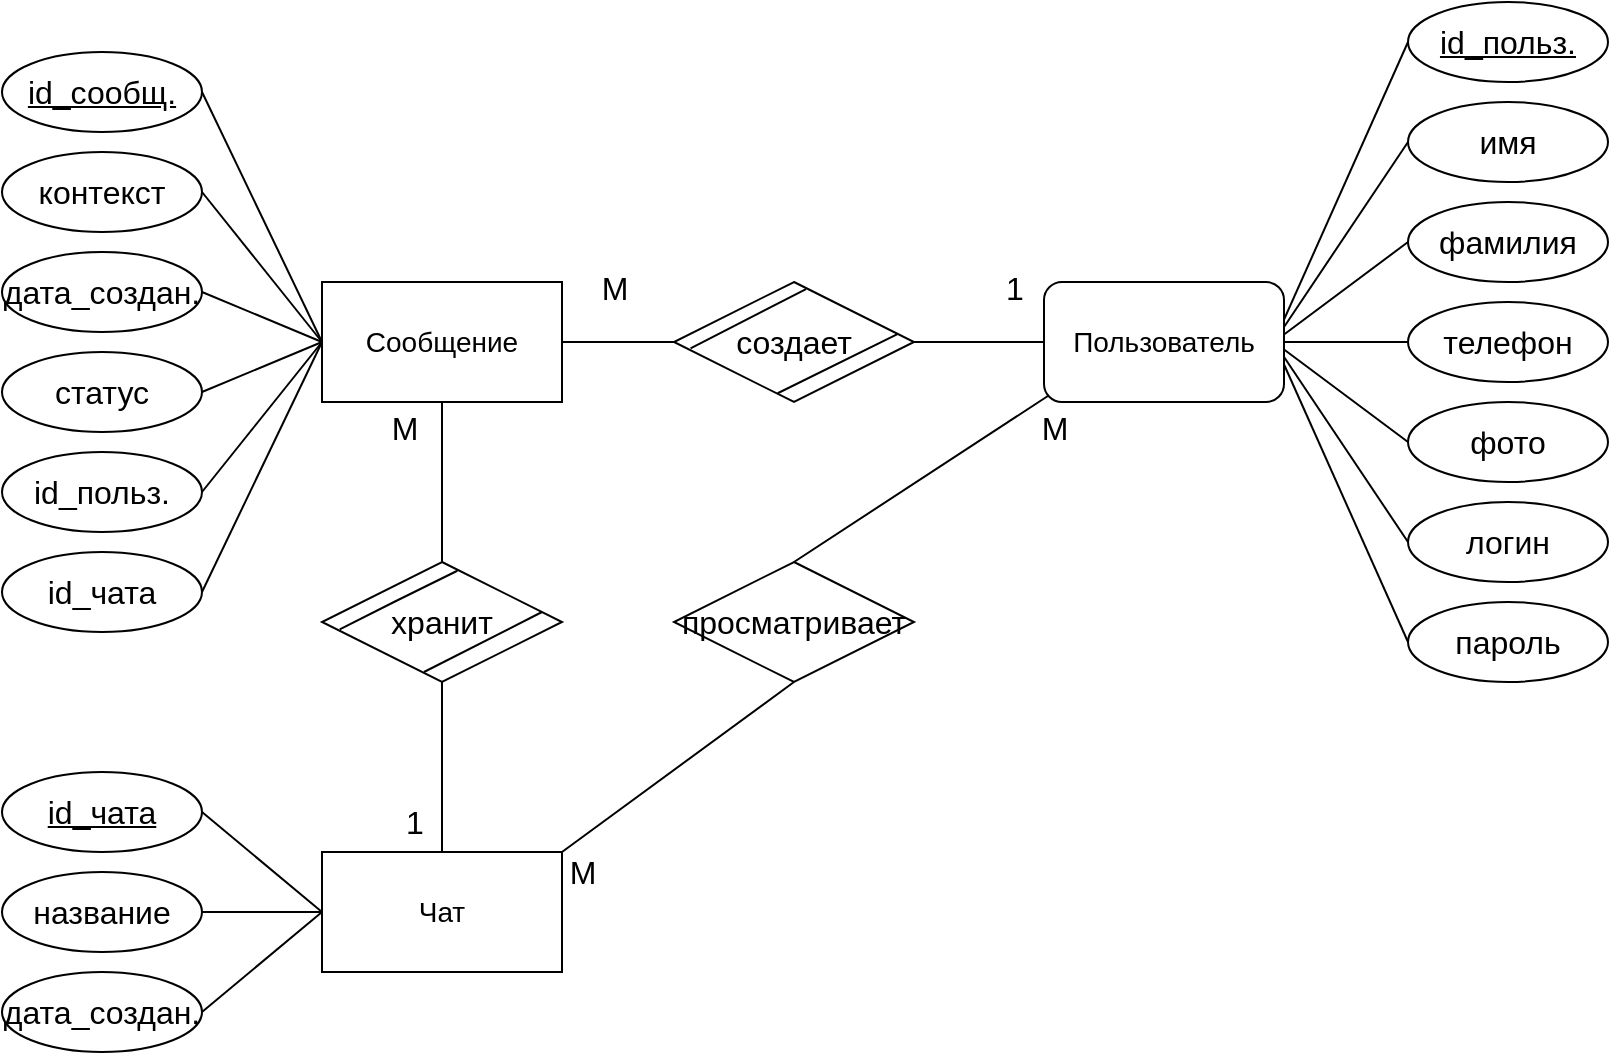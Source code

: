 <mxfile version="22.0.8" type="device">
  <diagram name="Страница 1" id="qDaDormUYRjJo0ni8xrU">
    <mxGraphModel dx="641" dy="656" grid="1" gridSize="10" guides="1" tooltips="1" connect="1" arrows="1" fold="1" page="1" pageScale="1" pageWidth="827" pageHeight="1169" math="0" shadow="0">
      <root>
        <mxCell id="0" />
        <mxCell id="1" parent="0" />
        <mxCell id="ldx6cIzlUPnjnjzgcDRy-74" value="Пользователь" style="shape=ext;margin=3;double=1;whiteSpace=wrap;html=1;align=center;fontSize=16;" parent="1" vertex="1">
          <mxGeometry x="650" y="205" width="110" height="50" as="geometry" />
        </mxCell>
        <mxCell id="ldx6cIzlUPnjnjzgcDRy-75" value="Чат" style="shape=ext;margin=3;double=1;whiteSpace=wrap;html=1;align=center;fontSize=16;" parent="1" vertex="1">
          <mxGeometry x="284" y="485" width="120" height="60" as="geometry" />
        </mxCell>
        <mxCell id="ldx6cIzlUPnjnjzgcDRy-76" value="Сообщение" style="shape=ext;margin=3;double=1;whiteSpace=wrap;html=1;align=center;fontSize=16;" parent="1" vertex="1">
          <mxGeometry x="284" y="200" width="120" height="60" as="geometry" />
        </mxCell>
        <mxCell id="ldx6cIzlUPnjnjzgcDRy-82" value="id_польз." style="ellipse;whiteSpace=wrap;html=1;align=center;fontStyle=4;fontSize=16;" parent="1" vertex="1">
          <mxGeometry x="827" y="60" width="100" height="40" as="geometry" />
        </mxCell>
        <mxCell id="ldx6cIzlUPnjnjzgcDRy-83" value="имя" style="ellipse;whiteSpace=wrap;html=1;align=center;fontSize=16;" parent="1" vertex="1">
          <mxGeometry x="827" y="110" width="100" height="40" as="geometry" />
        </mxCell>
        <mxCell id="ldx6cIzlUPnjnjzgcDRy-85" value="фамилия" style="ellipse;whiteSpace=wrap;html=1;align=center;fontSize=16;" parent="1" vertex="1">
          <mxGeometry x="827" y="160" width="100" height="40" as="geometry" />
        </mxCell>
        <mxCell id="ldx6cIzlUPnjnjzgcDRy-86" value="телефон" style="ellipse;whiteSpace=wrap;html=1;align=center;fontSize=16;" parent="1" vertex="1">
          <mxGeometry x="827" y="210" width="100" height="40" as="geometry" />
        </mxCell>
        <mxCell id="ldx6cIzlUPnjnjzgcDRy-87" value="фото" style="ellipse;whiteSpace=wrap;html=1;align=center;fontSize=16;" parent="1" vertex="1">
          <mxGeometry x="827" y="260" width="100" height="40" as="geometry" />
        </mxCell>
        <mxCell id="ldx6cIzlUPnjnjzgcDRy-89" value="логин" style="ellipse;whiteSpace=wrap;html=1;align=center;fontSize=16;" parent="1" vertex="1">
          <mxGeometry x="827" y="310" width="100" height="40" as="geometry" />
        </mxCell>
        <mxCell id="ldx6cIzlUPnjnjzgcDRy-90" value="пароль" style="ellipse;whiteSpace=wrap;html=1;align=center;fontSize=16;" parent="1" vertex="1">
          <mxGeometry x="827" y="360" width="100" height="40" as="geometry" />
        </mxCell>
        <mxCell id="ldx6cIzlUPnjnjzgcDRy-91" value="" style="endArrow=none;html=1;rounded=0;fontSize=12;startSize=8;endSize=8;curved=1;exitX=1;exitY=0.5;exitDx=0;exitDy=0;entryX=0;entryY=0.5;entryDx=0;entryDy=0;" parent="1" source="ldx6cIzlUPnjnjzgcDRy-74" target="ldx6cIzlUPnjnjzgcDRy-90" edge="1">
          <mxGeometry width="50" height="50" relative="1" as="geometry">
            <mxPoint x="790" y="340" as="sourcePoint" />
            <mxPoint x="840" y="290" as="targetPoint" />
          </mxGeometry>
        </mxCell>
        <mxCell id="ldx6cIzlUPnjnjzgcDRy-92" value="" style="endArrow=none;html=1;rounded=0;fontSize=12;startSize=8;endSize=8;curved=1;exitX=0;exitY=0.5;exitDx=0;exitDy=0;entryX=1;entryY=0.5;entryDx=0;entryDy=0;" parent="1" source="ldx6cIzlUPnjnjzgcDRy-82" target="ldx6cIzlUPnjnjzgcDRy-74" edge="1">
          <mxGeometry width="50" height="50" relative="1" as="geometry">
            <mxPoint x="790" y="340" as="sourcePoint" />
            <mxPoint x="840" y="290" as="targetPoint" />
          </mxGeometry>
        </mxCell>
        <mxCell id="ldx6cIzlUPnjnjzgcDRy-93" value="" style="endArrow=none;html=1;rounded=0;fontSize=12;startSize=8;endSize=8;curved=1;exitX=1;exitY=0.5;exitDx=0;exitDy=0;entryX=0;entryY=0.5;entryDx=0;entryDy=0;" parent="1" source="ldx6cIzlUPnjnjzgcDRy-74" target="ldx6cIzlUPnjnjzgcDRy-89" edge="1">
          <mxGeometry width="50" height="50" relative="1" as="geometry">
            <mxPoint x="790" y="340" as="sourcePoint" />
            <mxPoint x="840" y="290" as="targetPoint" />
          </mxGeometry>
        </mxCell>
        <mxCell id="ldx6cIzlUPnjnjzgcDRy-94" value="" style="endArrow=none;html=1;rounded=0;fontSize=12;startSize=8;endSize=8;curved=1;exitX=1;exitY=0.5;exitDx=0;exitDy=0;entryX=0;entryY=0.5;entryDx=0;entryDy=0;" parent="1" source="ldx6cIzlUPnjnjzgcDRy-74" target="ldx6cIzlUPnjnjzgcDRy-87" edge="1">
          <mxGeometry width="50" height="50" relative="1" as="geometry">
            <mxPoint x="790" y="340" as="sourcePoint" />
            <mxPoint x="840" y="290" as="targetPoint" />
          </mxGeometry>
        </mxCell>
        <mxCell id="ldx6cIzlUPnjnjzgcDRy-95" value="" style="endArrow=none;html=1;rounded=0;fontSize=12;startSize=8;endSize=8;curved=1;exitX=1;exitY=0.5;exitDx=0;exitDy=0;entryX=0;entryY=0.5;entryDx=0;entryDy=0;" parent="1" source="ldx6cIzlUPnjnjzgcDRy-74" target="ldx6cIzlUPnjnjzgcDRy-86" edge="1">
          <mxGeometry width="50" height="50" relative="1" as="geometry">
            <mxPoint x="790" y="340" as="sourcePoint" />
            <mxPoint x="840" y="290" as="targetPoint" />
          </mxGeometry>
        </mxCell>
        <mxCell id="ldx6cIzlUPnjnjzgcDRy-96" value="" style="endArrow=none;html=1;rounded=0;fontSize=12;startSize=8;endSize=8;curved=1;exitX=1;exitY=0.5;exitDx=0;exitDy=0;entryX=0;entryY=0.5;entryDx=0;entryDy=0;" parent="1" source="ldx6cIzlUPnjnjzgcDRy-74" target="ldx6cIzlUPnjnjzgcDRy-85" edge="1">
          <mxGeometry width="50" height="50" relative="1" as="geometry">
            <mxPoint x="790" y="340" as="sourcePoint" />
            <mxPoint x="840" y="290" as="targetPoint" />
          </mxGeometry>
        </mxCell>
        <mxCell id="ldx6cIzlUPnjnjzgcDRy-97" value="" style="endArrow=none;html=1;rounded=0;fontSize=12;startSize=8;endSize=8;curved=1;entryX=0;entryY=0.5;entryDx=0;entryDy=0;exitX=1;exitY=0.5;exitDx=0;exitDy=0;" parent="1" source="ldx6cIzlUPnjnjzgcDRy-74" target="ldx6cIzlUPnjnjzgcDRy-83" edge="1">
          <mxGeometry width="50" height="50" relative="1" as="geometry">
            <mxPoint x="790" y="340" as="sourcePoint" />
            <mxPoint x="840" y="290" as="targetPoint" />
          </mxGeometry>
        </mxCell>
        <mxCell id="ldx6cIzlUPnjnjzgcDRy-98" value="id_чата" style="ellipse;whiteSpace=wrap;html=1;align=center;fontStyle=4;fontSize=16;" parent="1" vertex="1">
          <mxGeometry x="124" y="445" width="100" height="40" as="geometry" />
        </mxCell>
        <mxCell id="ldx6cIzlUPnjnjzgcDRy-99" value="название" style="ellipse;whiteSpace=wrap;html=1;align=center;fontSize=16;" parent="1" vertex="1">
          <mxGeometry x="124" y="495" width="100" height="40" as="geometry" />
        </mxCell>
        <mxCell id="ldx6cIzlUPnjnjzgcDRy-100" value="дата_создан." style="ellipse;whiteSpace=wrap;html=1;align=center;fontSize=16;" parent="1" vertex="1">
          <mxGeometry x="124" y="545" width="100" height="40" as="geometry" />
        </mxCell>
        <mxCell id="ldx6cIzlUPnjnjzgcDRy-101" value="" style="endArrow=none;html=1;rounded=0;fontSize=12;startSize=8;endSize=8;curved=1;exitX=1;exitY=0.5;exitDx=0;exitDy=0;entryX=0;entryY=0.5;entryDx=0;entryDy=0;" parent="1" source="ldx6cIzlUPnjnjzgcDRy-98" target="ldx6cIzlUPnjnjzgcDRy-75" edge="1">
          <mxGeometry width="50" height="50" relative="1" as="geometry">
            <mxPoint x="274" y="505" as="sourcePoint" />
            <mxPoint x="324" y="455" as="targetPoint" />
          </mxGeometry>
        </mxCell>
        <mxCell id="ldx6cIzlUPnjnjzgcDRy-102" value="" style="endArrow=none;html=1;rounded=0;fontSize=12;startSize=8;endSize=8;curved=1;exitX=1;exitY=0.5;exitDx=0;exitDy=0;entryX=0;entryY=0.5;entryDx=0;entryDy=0;" parent="1" source="ldx6cIzlUPnjnjzgcDRy-99" target="ldx6cIzlUPnjnjzgcDRy-75" edge="1">
          <mxGeometry width="50" height="50" relative="1" as="geometry">
            <mxPoint x="274" y="505" as="sourcePoint" />
            <mxPoint x="294" y="515" as="targetPoint" />
          </mxGeometry>
        </mxCell>
        <mxCell id="ldx6cIzlUPnjnjzgcDRy-103" value="" style="endArrow=none;html=1;rounded=0;fontSize=12;startSize=8;endSize=8;curved=1;exitX=1;exitY=0.5;exitDx=0;exitDy=0;entryX=0;entryY=0.5;entryDx=0;entryDy=0;" parent="1" source="ldx6cIzlUPnjnjzgcDRy-100" target="ldx6cIzlUPnjnjzgcDRy-75" edge="1">
          <mxGeometry width="50" height="50" relative="1" as="geometry">
            <mxPoint x="274" y="505" as="sourcePoint" />
            <mxPoint x="324" y="455" as="targetPoint" />
          </mxGeometry>
        </mxCell>
        <mxCell id="ldx6cIzlUPnjnjzgcDRy-104" value="id_сообщ." style="ellipse;whiteSpace=wrap;html=1;align=center;fontStyle=4;fontSize=16;" parent="1" vertex="1">
          <mxGeometry x="124" y="85" width="100" height="40" as="geometry" />
        </mxCell>
        <mxCell id="ldx6cIzlUPnjnjzgcDRy-105" value="контекст" style="ellipse;whiteSpace=wrap;html=1;align=center;fontSize=16;" parent="1" vertex="1">
          <mxGeometry x="124" y="135" width="100" height="40" as="geometry" />
        </mxCell>
        <mxCell id="ldx6cIzlUPnjnjzgcDRy-106" value="дата_создан." style="ellipse;whiteSpace=wrap;html=1;align=center;fontSize=16;" parent="1" vertex="1">
          <mxGeometry x="124" y="185" width="100" height="40" as="geometry" />
        </mxCell>
        <mxCell id="ldx6cIzlUPnjnjzgcDRy-107" value="статус" style="ellipse;whiteSpace=wrap;html=1;align=center;fontSize=16;" parent="1" vertex="1">
          <mxGeometry x="124" y="235" width="100" height="40" as="geometry" />
        </mxCell>
        <mxCell id="ldx6cIzlUPnjnjzgcDRy-108" value="id_польз." style="ellipse;whiteSpace=wrap;html=1;align=center;fontSize=16;" parent="1" vertex="1">
          <mxGeometry x="124" y="285" width="100" height="40" as="geometry" />
        </mxCell>
        <mxCell id="ldx6cIzlUPnjnjzgcDRy-109" value="" style="endArrow=none;html=1;rounded=0;fontSize=12;startSize=8;endSize=8;curved=1;exitX=1;exitY=0.5;exitDx=0;exitDy=0;entryX=0;entryY=0.5;entryDx=0;entryDy=0;" parent="1" source="ldx6cIzlUPnjnjzgcDRy-104" target="ldx6cIzlUPnjnjzgcDRy-76" edge="1">
          <mxGeometry width="50" height="50" relative="1" as="geometry">
            <mxPoint x="310" y="300" as="sourcePoint" />
            <mxPoint x="360" y="250" as="targetPoint" />
          </mxGeometry>
        </mxCell>
        <mxCell id="ldx6cIzlUPnjnjzgcDRy-110" value="" style="endArrow=none;html=1;rounded=0;fontSize=12;startSize=8;endSize=8;curved=1;exitX=1;exitY=0.5;exitDx=0;exitDy=0;entryX=0;entryY=0.5;entryDx=0;entryDy=0;" parent="1" source="ldx6cIzlUPnjnjzgcDRy-105" target="ldx6cIzlUPnjnjzgcDRy-76" edge="1">
          <mxGeometry width="50" height="50" relative="1" as="geometry">
            <mxPoint x="310" y="300" as="sourcePoint" />
            <mxPoint x="360" y="250" as="targetPoint" />
          </mxGeometry>
        </mxCell>
        <mxCell id="ldx6cIzlUPnjnjzgcDRy-111" value="" style="endArrow=none;html=1;rounded=0;fontSize=12;startSize=8;endSize=8;curved=1;exitX=1;exitY=0.5;exitDx=0;exitDy=0;entryX=0;entryY=0.5;entryDx=0;entryDy=0;" parent="1" source="ldx6cIzlUPnjnjzgcDRy-106" target="ldx6cIzlUPnjnjzgcDRy-76" edge="1">
          <mxGeometry width="50" height="50" relative="1" as="geometry">
            <mxPoint x="310" y="300" as="sourcePoint" />
            <mxPoint x="360" y="250" as="targetPoint" />
          </mxGeometry>
        </mxCell>
        <mxCell id="ldx6cIzlUPnjnjzgcDRy-112" value="" style="endArrow=none;html=1;rounded=0;fontSize=12;startSize=8;endSize=8;curved=1;exitX=1;exitY=0.5;exitDx=0;exitDy=0;entryX=0;entryY=0.5;entryDx=0;entryDy=0;" parent="1" source="ldx6cIzlUPnjnjzgcDRy-107" target="ldx6cIzlUPnjnjzgcDRy-76" edge="1">
          <mxGeometry width="50" height="50" relative="1" as="geometry">
            <mxPoint x="310" y="300" as="sourcePoint" />
            <mxPoint x="360" y="250" as="targetPoint" />
          </mxGeometry>
        </mxCell>
        <mxCell id="ldx6cIzlUPnjnjzgcDRy-113" value="" style="endArrow=none;html=1;rounded=0;fontSize=12;startSize=8;endSize=8;curved=1;exitX=1;exitY=0.5;exitDx=0;exitDy=0;entryX=0;entryY=0.5;entryDx=0;entryDy=0;" parent="1" source="ldx6cIzlUPnjnjzgcDRy-108" target="ldx6cIzlUPnjnjzgcDRy-76" edge="1">
          <mxGeometry width="50" height="50" relative="1" as="geometry">
            <mxPoint x="310" y="300" as="sourcePoint" />
            <mxPoint x="360" y="250" as="targetPoint" />
          </mxGeometry>
        </mxCell>
        <mxCell id="ldx6cIzlUPnjnjzgcDRy-114" value="создает" style="shape=rhombus;perimeter=rhombusPerimeter;whiteSpace=wrap;html=1;align=center;fontSize=16;" parent="1" vertex="1">
          <mxGeometry x="460" y="200" width="120" height="60" as="geometry" />
        </mxCell>
        <mxCell id="ldx6cIzlUPnjnjzgcDRy-115" value="" style="endArrow=none;html=1;rounded=0;fontSize=12;startSize=8;endSize=8;curved=1;exitX=1;exitY=0.5;exitDx=0;exitDy=0;entryX=0;entryY=0.5;entryDx=0;entryDy=0;" parent="1" source="ldx6cIzlUPnjnjzgcDRy-76" target="ldx6cIzlUPnjnjzgcDRy-114" edge="1">
          <mxGeometry width="50" height="50" relative="1" as="geometry">
            <mxPoint x="550" y="340" as="sourcePoint" />
            <mxPoint x="600" y="290" as="targetPoint" />
          </mxGeometry>
        </mxCell>
        <mxCell id="ldx6cIzlUPnjnjzgcDRy-116" value="" style="endArrow=none;html=1;rounded=0;fontSize=12;startSize=8;endSize=8;curved=1;entryX=1;entryY=0.5;entryDx=0;entryDy=0;exitX=0;exitY=0.5;exitDx=0;exitDy=0;" parent="1" source="ldx6cIzlUPnjnjzgcDRy-74" target="ldx6cIzlUPnjnjzgcDRy-114" edge="1">
          <mxGeometry width="50" height="50" relative="1" as="geometry">
            <mxPoint x="550" y="340" as="sourcePoint" />
            <mxPoint x="600" y="290" as="targetPoint" />
          </mxGeometry>
        </mxCell>
        <mxCell id="ldx6cIzlUPnjnjzgcDRy-117" value="хранит" style="shape=rhombus;perimeter=rhombusPerimeter;whiteSpace=wrap;html=1;align=center;fontSize=16;" parent="1" vertex="1">
          <mxGeometry x="284" y="340" width="120" height="60" as="geometry" />
        </mxCell>
        <mxCell id="ldx6cIzlUPnjnjzgcDRy-118" value="" style="endArrow=none;html=1;rounded=0;fontSize=12;startSize=8;endSize=8;curved=1;entryX=0.5;entryY=1;entryDx=0;entryDy=0;exitX=0.5;exitY=0;exitDx=0;exitDy=0;" parent="1" source="ldx6cIzlUPnjnjzgcDRy-75" target="ldx6cIzlUPnjnjzgcDRy-117" edge="1">
          <mxGeometry width="50" height="50" relative="1" as="geometry">
            <mxPoint x="300" y="440" as="sourcePoint" />
            <mxPoint x="380" y="430" as="targetPoint" />
          </mxGeometry>
        </mxCell>
        <mxCell id="ldx6cIzlUPnjnjzgcDRy-119" value="" style="endArrow=none;html=1;rounded=0;fontSize=12;startSize=8;endSize=8;curved=1;exitX=0.5;exitY=1;exitDx=0;exitDy=0;entryX=0.5;entryY=0;entryDx=0;entryDy=0;" parent="1" source="ldx6cIzlUPnjnjzgcDRy-76" target="ldx6cIzlUPnjnjzgcDRy-117" edge="1">
          <mxGeometry width="50" height="50" relative="1" as="geometry">
            <mxPoint x="300" y="440" as="sourcePoint" />
            <mxPoint x="344" y="340" as="targetPoint" />
          </mxGeometry>
        </mxCell>
        <mxCell id="ldx6cIzlUPnjnjzgcDRy-120" value="просматривает" style="shape=rhombus;perimeter=rhombusPerimeter;whiteSpace=wrap;html=1;align=center;fontSize=16;" parent="1" vertex="1">
          <mxGeometry x="460" y="340" width="120" height="60" as="geometry" />
        </mxCell>
        <mxCell id="ldx6cIzlUPnjnjzgcDRy-121" value="" style="endArrow=none;html=1;rounded=0;fontSize=12;startSize=8;endSize=8;curved=1;exitX=1;exitY=0;exitDx=0;exitDy=0;entryX=0.5;entryY=1;entryDx=0;entryDy=0;" parent="1" source="ldx6cIzlUPnjnjzgcDRy-75" target="ldx6cIzlUPnjnjzgcDRy-120" edge="1">
          <mxGeometry width="50" height="50" relative="1" as="geometry">
            <mxPoint x="470" y="485" as="sourcePoint" />
            <mxPoint x="520" y="435" as="targetPoint" />
          </mxGeometry>
        </mxCell>
        <mxCell id="ldx6cIzlUPnjnjzgcDRy-122" value="" style="endArrow=none;html=1;rounded=0;fontSize=12;startSize=8;endSize=8;curved=1;exitX=0.5;exitY=0;exitDx=0;exitDy=0;entryX=0;entryY=1;entryDx=0;entryDy=0;" parent="1" source="ldx6cIzlUPnjnjzgcDRy-120" target="ldx6cIzlUPnjnjzgcDRy-74" edge="1">
          <mxGeometry width="50" height="50" relative="1" as="geometry">
            <mxPoint x="530" y="330" as="sourcePoint" />
            <mxPoint x="580" y="280" as="targetPoint" />
          </mxGeometry>
        </mxCell>
        <mxCell id="ldx6cIzlUPnjnjzgcDRy-123" value="М" style="text;html=1;align=center;verticalAlign=middle;resizable=0;points=[];autosize=1;strokeColor=none;fillColor=none;fontSize=16;" parent="1" vertex="1">
          <mxGeometry x="410" y="188" width="40" height="30" as="geometry" />
        </mxCell>
        <mxCell id="ldx6cIzlUPnjnjzgcDRy-124" value="1" style="text;html=1;align=center;verticalAlign=middle;resizable=0;points=[];autosize=1;strokeColor=none;fillColor=none;fontSize=16;" parent="1" vertex="1">
          <mxGeometry x="615" y="188" width="30" height="30" as="geometry" />
        </mxCell>
        <mxCell id="ldx6cIzlUPnjnjzgcDRy-125" value="М" style="text;html=1;align=center;verticalAlign=middle;resizable=0;points=[];autosize=1;strokeColor=none;fillColor=none;fontSize=16;" parent="1" vertex="1">
          <mxGeometry x="305" y="258" width="40" height="30" as="geometry" />
        </mxCell>
        <mxCell id="ldx6cIzlUPnjnjzgcDRy-126" value="1" style="text;html=1;align=center;verticalAlign=middle;resizable=0;points=[];autosize=1;strokeColor=none;fillColor=none;fontSize=16;" parent="1" vertex="1">
          <mxGeometry x="315" y="455" width="30" height="30" as="geometry" />
        </mxCell>
        <mxCell id="ldx6cIzlUPnjnjzgcDRy-127" value="М" style="text;html=1;align=center;verticalAlign=middle;resizable=0;points=[];autosize=1;strokeColor=none;fillColor=none;fontSize=16;" parent="1" vertex="1">
          <mxGeometry x="394" y="480" width="40" height="30" as="geometry" />
        </mxCell>
        <mxCell id="ldx6cIzlUPnjnjzgcDRy-128" value="М" style="text;html=1;align=center;verticalAlign=middle;resizable=0;points=[];autosize=1;strokeColor=none;fillColor=none;fontSize=16;" parent="1" vertex="1">
          <mxGeometry x="630" y="258" width="40" height="30" as="geometry" />
        </mxCell>
        <mxCell id="4Xqqwx3Iyeo7TqbLG3hY-2" value="" style="endArrow=none;html=1;rounded=0;exitX=0.074;exitY=0.561;exitDx=0;exitDy=0;exitPerimeter=0;entryX=0.564;entryY=0.073;entryDx=0;entryDy=0;entryPerimeter=0;" parent="1" source="ldx6cIzlUPnjnjzgcDRy-117" target="ldx6cIzlUPnjnjzgcDRy-117" edge="1">
          <mxGeometry width="50" height="50" relative="1" as="geometry">
            <mxPoint x="389" y="340" as="sourcePoint" />
            <mxPoint x="439" y="290" as="targetPoint" />
            <Array as="points">
              <mxPoint x="320" y="360" />
            </Array>
          </mxGeometry>
        </mxCell>
        <mxCell id="4Xqqwx3Iyeo7TqbLG3hY-3" value="" style="endArrow=none;html=1;rounded=0;exitX=0.074;exitY=0.561;exitDx=0;exitDy=0;exitPerimeter=0;entryX=0.564;entryY=0.073;entryDx=0;entryDy=0;entryPerimeter=0;" parent="1" edge="1">
          <mxGeometry width="50" height="50" relative="1" as="geometry">
            <mxPoint x="335" y="395" as="sourcePoint" />
            <mxPoint x="394" y="365" as="targetPoint" />
          </mxGeometry>
        </mxCell>
        <mxCell id="4Xqqwx3Iyeo7TqbLG3hY-4" value="" style="endArrow=none;html=1;rounded=0;exitX=0.069;exitY=0.554;exitDx=0;exitDy=0;exitPerimeter=0;entryX=0.55;entryY=0.059;entryDx=0;entryDy=0;entryPerimeter=0;" parent="1" source="ldx6cIzlUPnjnjzgcDRy-114" target="ldx6cIzlUPnjnjzgcDRy-114" edge="1">
          <mxGeometry width="50" height="50" relative="1" as="geometry">
            <mxPoint x="470" y="230" as="sourcePoint" />
            <mxPoint x="529" y="200" as="targetPoint" />
          </mxGeometry>
        </mxCell>
        <mxCell id="4Xqqwx3Iyeo7TqbLG3hY-5" value="" style="endArrow=none;html=1;rounded=0;exitX=0.432;exitY=0.927;exitDx=0;exitDy=0;exitPerimeter=0;entryX=0.931;entryY=0.434;entryDx=0;entryDy=0;entryPerimeter=0;" parent="1" source="ldx6cIzlUPnjnjzgcDRy-114" target="ldx6cIzlUPnjnjzgcDRy-114" edge="1">
          <mxGeometry width="50" height="50" relative="1" as="geometry">
            <mxPoint x="510" y="258" as="sourcePoint" />
            <mxPoint x="569" y="228" as="targetPoint" />
          </mxGeometry>
        </mxCell>
        <mxCell id="4Xqqwx3Iyeo7TqbLG3hY-6" value="&lt;font style=&quot;font-size: 14px;&quot;&gt;Сообщение&lt;/font&gt;" style="rounded=0;whiteSpace=wrap;html=1;" parent="1" vertex="1">
          <mxGeometry x="284" y="200" width="120" height="60" as="geometry" />
        </mxCell>
        <mxCell id="4Xqqwx3Iyeo7TqbLG3hY-7" value="&lt;font style=&quot;font-size: 14px;&quot;&gt;Чат&lt;/font&gt;" style="rounded=0;whiteSpace=wrap;html=1;" parent="1" vertex="1">
          <mxGeometry x="284" y="485" width="120" height="60" as="geometry" />
        </mxCell>
        <mxCell id="4Xqqwx3Iyeo7TqbLG3hY-8" value="&lt;font style=&quot;font-size: 14px;&quot;&gt;Пользователь&lt;/font&gt;" style="rounded=1;whiteSpace=wrap;html=1;" parent="1" vertex="1">
          <mxGeometry x="645" y="200" width="120" height="60" as="geometry" />
        </mxCell>
        <mxCell id="RgZt31p0dHlxMjXqEhTR-1" value="id_чата" style="ellipse;whiteSpace=wrap;html=1;align=center;fontSize=16;" vertex="1" parent="1">
          <mxGeometry x="124" y="335" width="100" height="40" as="geometry" />
        </mxCell>
        <mxCell id="RgZt31p0dHlxMjXqEhTR-2" value="" style="endArrow=none;html=1;rounded=0;fontSize=12;startSize=8;endSize=8;curved=1;exitX=1;exitY=0.5;exitDx=0;exitDy=0;entryX=0;entryY=0.5;entryDx=0;entryDy=0;" edge="1" parent="1" source="RgZt31p0dHlxMjXqEhTR-1" target="4Xqqwx3Iyeo7TqbLG3hY-6">
          <mxGeometry width="50" height="50" relative="1" as="geometry">
            <mxPoint x="310" y="350" as="sourcePoint" />
            <mxPoint x="284" y="280" as="targetPoint" />
          </mxGeometry>
        </mxCell>
      </root>
    </mxGraphModel>
  </diagram>
</mxfile>
